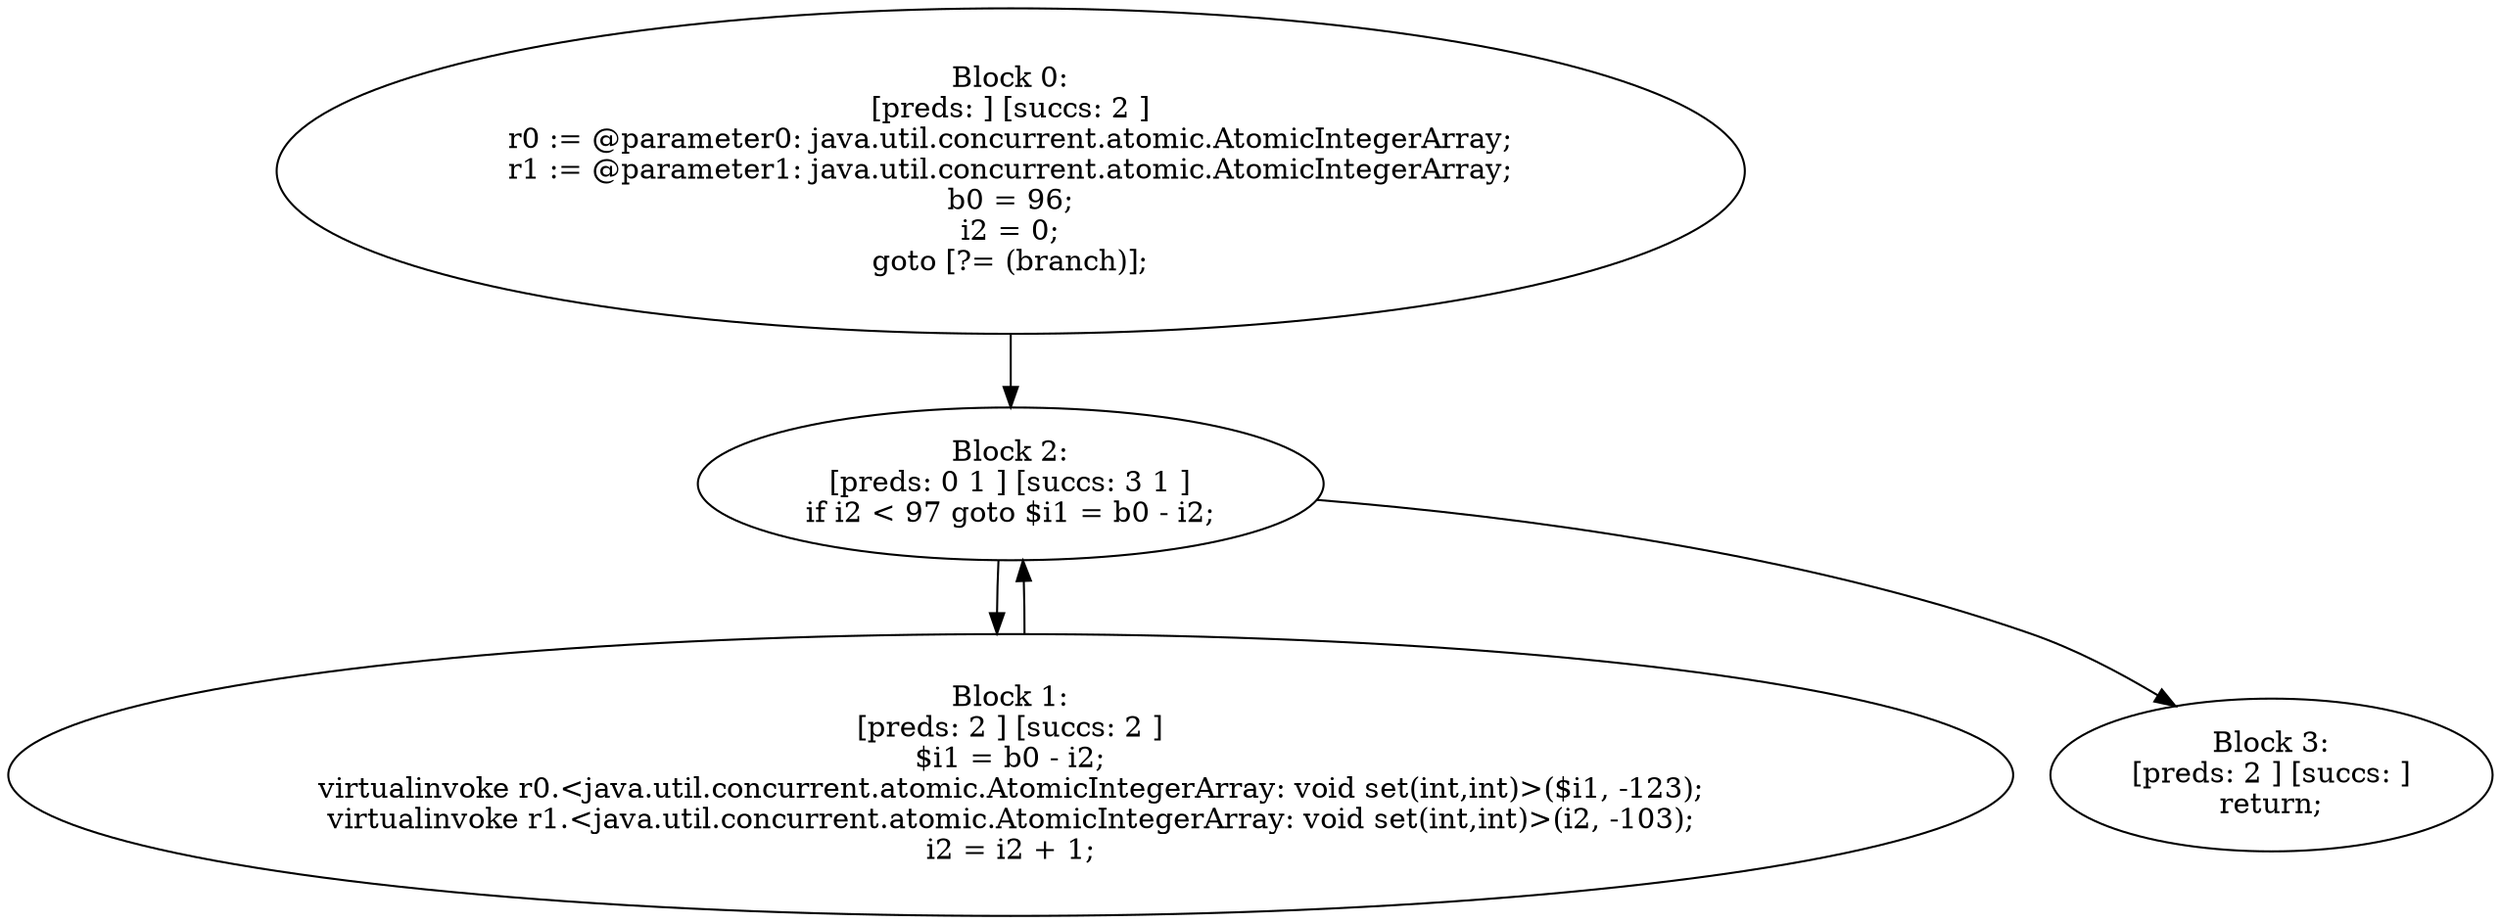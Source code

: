 digraph "unitGraph" {
    "Block 0:
[preds: ] [succs: 2 ]
r0 := @parameter0: java.util.concurrent.atomic.AtomicIntegerArray;
r1 := @parameter1: java.util.concurrent.atomic.AtomicIntegerArray;
b0 = 96;
i2 = 0;
goto [?= (branch)];
"
    "Block 1:
[preds: 2 ] [succs: 2 ]
$i1 = b0 - i2;
virtualinvoke r0.<java.util.concurrent.atomic.AtomicIntegerArray: void set(int,int)>($i1, -123);
virtualinvoke r1.<java.util.concurrent.atomic.AtomicIntegerArray: void set(int,int)>(i2, -103);
i2 = i2 + 1;
"
    "Block 2:
[preds: 0 1 ] [succs: 3 1 ]
if i2 < 97 goto $i1 = b0 - i2;
"
    "Block 3:
[preds: 2 ] [succs: ]
return;
"
    "Block 0:
[preds: ] [succs: 2 ]
r0 := @parameter0: java.util.concurrent.atomic.AtomicIntegerArray;
r1 := @parameter1: java.util.concurrent.atomic.AtomicIntegerArray;
b0 = 96;
i2 = 0;
goto [?= (branch)];
"->"Block 2:
[preds: 0 1 ] [succs: 3 1 ]
if i2 < 97 goto $i1 = b0 - i2;
";
    "Block 1:
[preds: 2 ] [succs: 2 ]
$i1 = b0 - i2;
virtualinvoke r0.<java.util.concurrent.atomic.AtomicIntegerArray: void set(int,int)>($i1, -123);
virtualinvoke r1.<java.util.concurrent.atomic.AtomicIntegerArray: void set(int,int)>(i2, -103);
i2 = i2 + 1;
"->"Block 2:
[preds: 0 1 ] [succs: 3 1 ]
if i2 < 97 goto $i1 = b0 - i2;
";
    "Block 2:
[preds: 0 1 ] [succs: 3 1 ]
if i2 < 97 goto $i1 = b0 - i2;
"->"Block 3:
[preds: 2 ] [succs: ]
return;
";
    "Block 2:
[preds: 0 1 ] [succs: 3 1 ]
if i2 < 97 goto $i1 = b0 - i2;
"->"Block 1:
[preds: 2 ] [succs: 2 ]
$i1 = b0 - i2;
virtualinvoke r0.<java.util.concurrent.atomic.AtomicIntegerArray: void set(int,int)>($i1, -123);
virtualinvoke r1.<java.util.concurrent.atomic.AtomicIntegerArray: void set(int,int)>(i2, -103);
i2 = i2 + 1;
";
}
